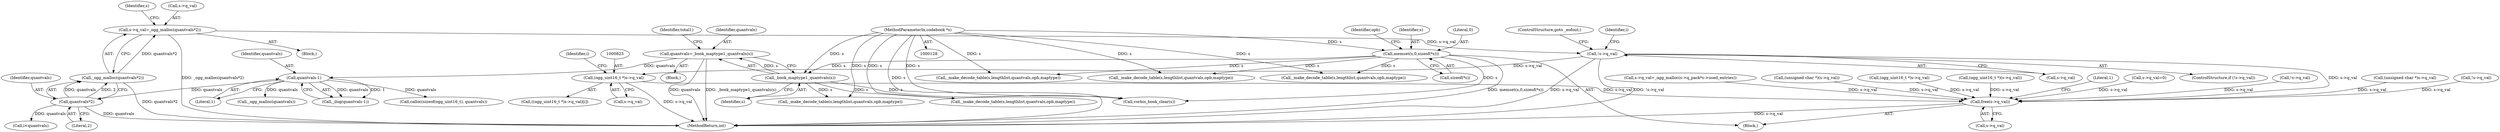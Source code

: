 digraph "0_Android_eeb4e45d5683f88488c083ecf142dc89bc3f0b47_8@API" {
"1000797" [label="(Call,s->q_val=_ogg_malloc(quantvals*2))"];
"1000801" [label="(Call,_ogg_malloc(quantvals*2))"];
"1000802" [label="(Call,quantvals*2)"];
"1000622" [label="(Call,quantvals-1)"];
"1000582" [label="(Call,quantvals=_book_maptype1_quantvals(s))"];
"1000584" [label="(Call,_book_maptype1_quantvals(s))"];
"1000143" [label="(Call,memset(s,0,sizeof(*s)))"];
"1000130" [label="(MethodParameterIn,codebook *s)"];
"1000806" [label="(Call,!s->q_val)"];
"1000822" [label="(Call,(ogg_uint16_t *)s->q_val)"];
"1001170" [label="(Call,free(s->q_val))"];
"1000584" [label="(Call,_book_maptype1_quantvals(s))"];
"1000813" [label="(Identifier,i)"];
"1000822" [label="(Call,(ogg_uint16_t *)s->q_val)"];
"1000827" [label="(Identifier,i)"];
"1001171" [label="(Call,s->q_val)"];
"1000801" [label="(Call,_ogg_malloc(quantvals*2))"];
"1000533" [label="(Block,)"];
"1000146" [label="(Call,sizeof(*s))"];
"1000970" [label="(Call,_make_decode_table(s,lengthlist,quantvals,opb,maptype))"];
"1000782" [label="(Call,(unsigned char *)s->q_val)"];
"1000573" [label="(Call,_make_decode_table(s,lengthlist,quantvals,opb,maptype))"];
"1000131" [label="(Block,)"];
"1000766" [label="(Call,!s->q_val)"];
"1000797" [label="(Call,s->q_val=_ogg_malloc(quantvals*2))"];
"1000144" [label="(Identifier,s)"];
"1000804" [label="(Literal,2)"];
"1001043" [label="(Call,s->q_val=_ogg_malloc(s->q_pack*s->used_entries))"];
"1000806" [label="(Call,!s->q_val)"];
"1000805" [label="(ControlStructure,if (!s->q_val))"];
"1000650" [label="(Call,calloc(sizeof(ogg_uint16_t), quantvals))"];
"1000807" [label="(Call,s->q_val)"];
"1001079" [label="(Call,(unsigned char *)(s->q_val))"];
"1000815" [label="(Call,i<quantvals)"];
"1000803" [label="(Identifier,quantvals)"];
"1001177" [label="(MethodReturn,int)"];
"1000589" [label="(Identifier,total1)"];
"1000145" [label="(Literal,0)"];
"1000810" [label="(ControlStructure,goto _eofout;)"];
"1000671" [label="(Call,(ogg_uint16_t *)s->q_val)"];
"1001111" [label="(Call,(ogg_uint16_t *)(s->q_val))"];
"1000796" [label="(Block,)"];
"1000130" [label="(MethodParameterIn,codebook *s)"];
"1000821" [label="(Call,((ogg_uint16_t *)s->q_val)[i])"];
"1000622" [label="(Call,quantvals-1)"];
"1000624" [label="(Literal,1)"];
"1000808" [label="(Identifier,s)"];
"1000582" [label="(Call,quantvals=_book_maptype1_quantvals(s))"];
"1000733" [label="(Call,_make_decode_table(s,lengthlist,quantvals,opb,maptype))"];
"1001166" [label="(Call,vorbis_book_clear(s))"];
"1000623" [label="(Identifier,quantvals)"];
"1001176" [label="(Literal,1)"];
"1000152" [label="(Identifier,opb)"];
"1001170" [label="(Call,free(s->q_val))"];
"1000745" [label="(Call,s->q_val=0)"];
"1000655" [label="(Call,!s->q_val)"];
"1000802" [label="(Call,quantvals*2)"];
"1000583" [label="(Identifier,quantvals)"];
"1000763" [label="(Call,_ogg_malloc(quantvals))"];
"1000621" [label="(Call,_ilog(quantvals-1))"];
"1000585" [label="(Identifier,s)"];
"1000893" [label="(Call,_make_decode_table(s,lengthlist,quantvals,opb,maptype))"];
"1001021" [label="(Call,_make_decode_table(s,lengthlist,quantvals,opb,maptype))"];
"1000798" [label="(Call,s->q_val)"];
"1000824" [label="(Call,s->q_val)"];
"1000143" [label="(Call,memset(s,0,sizeof(*s)))"];
"1000797" -> "1000796"  [label="AST: "];
"1000797" -> "1000801"  [label="CFG: "];
"1000798" -> "1000797"  [label="AST: "];
"1000801" -> "1000797"  [label="AST: "];
"1000808" -> "1000797"  [label="CFG: "];
"1000797" -> "1001177"  [label="DDG: _ogg_malloc(quantvals*2)"];
"1000801" -> "1000797"  [label="DDG: quantvals*2"];
"1000797" -> "1000806"  [label="DDG: s->q_val"];
"1000801" -> "1000802"  [label="CFG: "];
"1000802" -> "1000801"  [label="AST: "];
"1000801" -> "1001177"  [label="DDG: quantvals*2"];
"1000802" -> "1000801"  [label="DDG: quantvals"];
"1000802" -> "1000801"  [label="DDG: 2"];
"1000802" -> "1000804"  [label="CFG: "];
"1000803" -> "1000802"  [label="AST: "];
"1000804" -> "1000802"  [label="AST: "];
"1000802" -> "1001177"  [label="DDG: quantvals"];
"1000622" -> "1000802"  [label="DDG: quantvals"];
"1000802" -> "1000815"  [label="DDG: quantvals"];
"1000622" -> "1000621"  [label="AST: "];
"1000622" -> "1000624"  [label="CFG: "];
"1000623" -> "1000622"  [label="AST: "];
"1000624" -> "1000622"  [label="AST: "];
"1000621" -> "1000622"  [label="CFG: "];
"1000622" -> "1000621"  [label="DDG: quantvals"];
"1000622" -> "1000621"  [label="DDG: 1"];
"1000582" -> "1000622"  [label="DDG: quantvals"];
"1000622" -> "1000650"  [label="DDG: quantvals"];
"1000622" -> "1000763"  [label="DDG: quantvals"];
"1000582" -> "1000533"  [label="AST: "];
"1000582" -> "1000584"  [label="CFG: "];
"1000583" -> "1000582"  [label="AST: "];
"1000584" -> "1000582"  [label="AST: "];
"1000589" -> "1000582"  [label="CFG: "];
"1000582" -> "1001177"  [label="DDG: quantvals"];
"1000582" -> "1001177"  [label="DDG: _book_maptype1_quantvals(s)"];
"1000584" -> "1000582"  [label="DDG: s"];
"1000584" -> "1000585"  [label="CFG: "];
"1000585" -> "1000584"  [label="AST: "];
"1000143" -> "1000584"  [label="DDG: s"];
"1000130" -> "1000584"  [label="DDG: s"];
"1000584" -> "1000733"  [label="DDG: s"];
"1000584" -> "1000893"  [label="DDG: s"];
"1000584" -> "1001166"  [label="DDG: s"];
"1000143" -> "1000131"  [label="AST: "];
"1000143" -> "1000146"  [label="CFG: "];
"1000144" -> "1000143"  [label="AST: "];
"1000145" -> "1000143"  [label="AST: "];
"1000146" -> "1000143"  [label="AST: "];
"1000152" -> "1000143"  [label="CFG: "];
"1000143" -> "1001177"  [label="DDG: memset(s,0,sizeof(*s))"];
"1000130" -> "1000143"  [label="DDG: s"];
"1000143" -> "1000573"  [label="DDG: s"];
"1000143" -> "1000970"  [label="DDG: s"];
"1000143" -> "1001021"  [label="DDG: s"];
"1000143" -> "1001166"  [label="DDG: s"];
"1000130" -> "1000128"  [label="AST: "];
"1000130" -> "1001177"  [label="DDG: s"];
"1000130" -> "1000573"  [label="DDG: s"];
"1000130" -> "1000733"  [label="DDG: s"];
"1000130" -> "1000893"  [label="DDG: s"];
"1000130" -> "1000970"  [label="DDG: s"];
"1000130" -> "1001021"  [label="DDG: s"];
"1000130" -> "1001166"  [label="DDG: s"];
"1000806" -> "1000805"  [label="AST: "];
"1000806" -> "1000807"  [label="CFG: "];
"1000807" -> "1000806"  [label="AST: "];
"1000810" -> "1000806"  [label="CFG: "];
"1000813" -> "1000806"  [label="CFG: "];
"1000806" -> "1001177"  [label="DDG: s->q_val"];
"1000806" -> "1001177"  [label="DDG: !s->q_val"];
"1000806" -> "1000822"  [label="DDG: s->q_val"];
"1000806" -> "1001170"  [label="DDG: s->q_val"];
"1000822" -> "1000821"  [label="AST: "];
"1000822" -> "1000824"  [label="CFG: "];
"1000823" -> "1000822"  [label="AST: "];
"1000824" -> "1000822"  [label="AST: "];
"1000827" -> "1000822"  [label="CFG: "];
"1000822" -> "1001177"  [label="DDG: s->q_val"];
"1000822" -> "1001170"  [label="DDG: s->q_val"];
"1001170" -> "1000131"  [label="AST: "];
"1001170" -> "1001171"  [label="CFG: "];
"1001171" -> "1001170"  [label="AST: "];
"1001176" -> "1001170"  [label="CFG: "];
"1001170" -> "1001177"  [label="DDG: s->q_val"];
"1001111" -> "1001170"  [label="DDG: s->q_val"];
"1001043" -> "1001170"  [label="DDG: s->q_val"];
"1001079" -> "1001170"  [label="DDG: s->q_val"];
"1000671" -> "1001170"  [label="DDG: s->q_val"];
"1000655" -> "1001170"  [label="DDG: s->q_val"];
"1000766" -> "1001170"  [label="DDG: s->q_val"];
"1000745" -> "1001170"  [label="DDG: s->q_val"];
"1000782" -> "1001170"  [label="DDG: s->q_val"];
}
